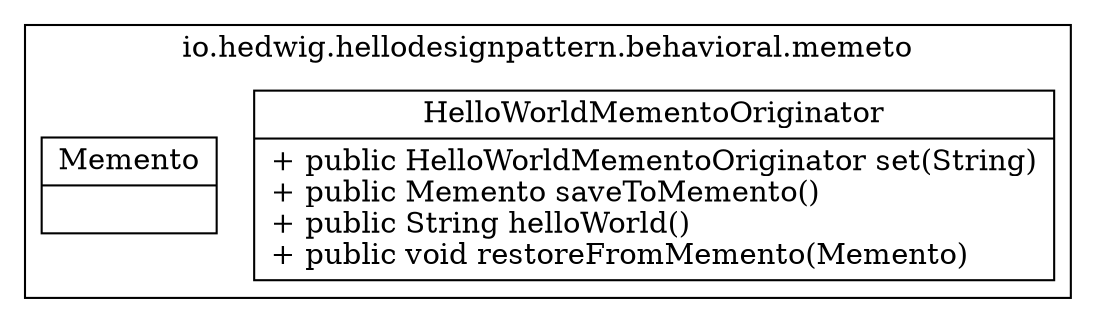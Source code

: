 digraph domain {
  edge [ fontsize = 11 ];
  node [ shape=record ];
  subgraph cluster_0 {
    label = "io.hedwig.hellodesignpattern.behavioral.memeto";
    HelloWorldMementoOriginator [ label = "{HelloWorldMementoOriginator | + public HelloWorldMementoOriginator set(String)\l+ public Memento saveToMemento()\l+ public String helloWorld()\l+ public void restoreFromMemento(Memento)\l}" ] 
    Memento [ label = "{Memento | }" ] 
  }
}